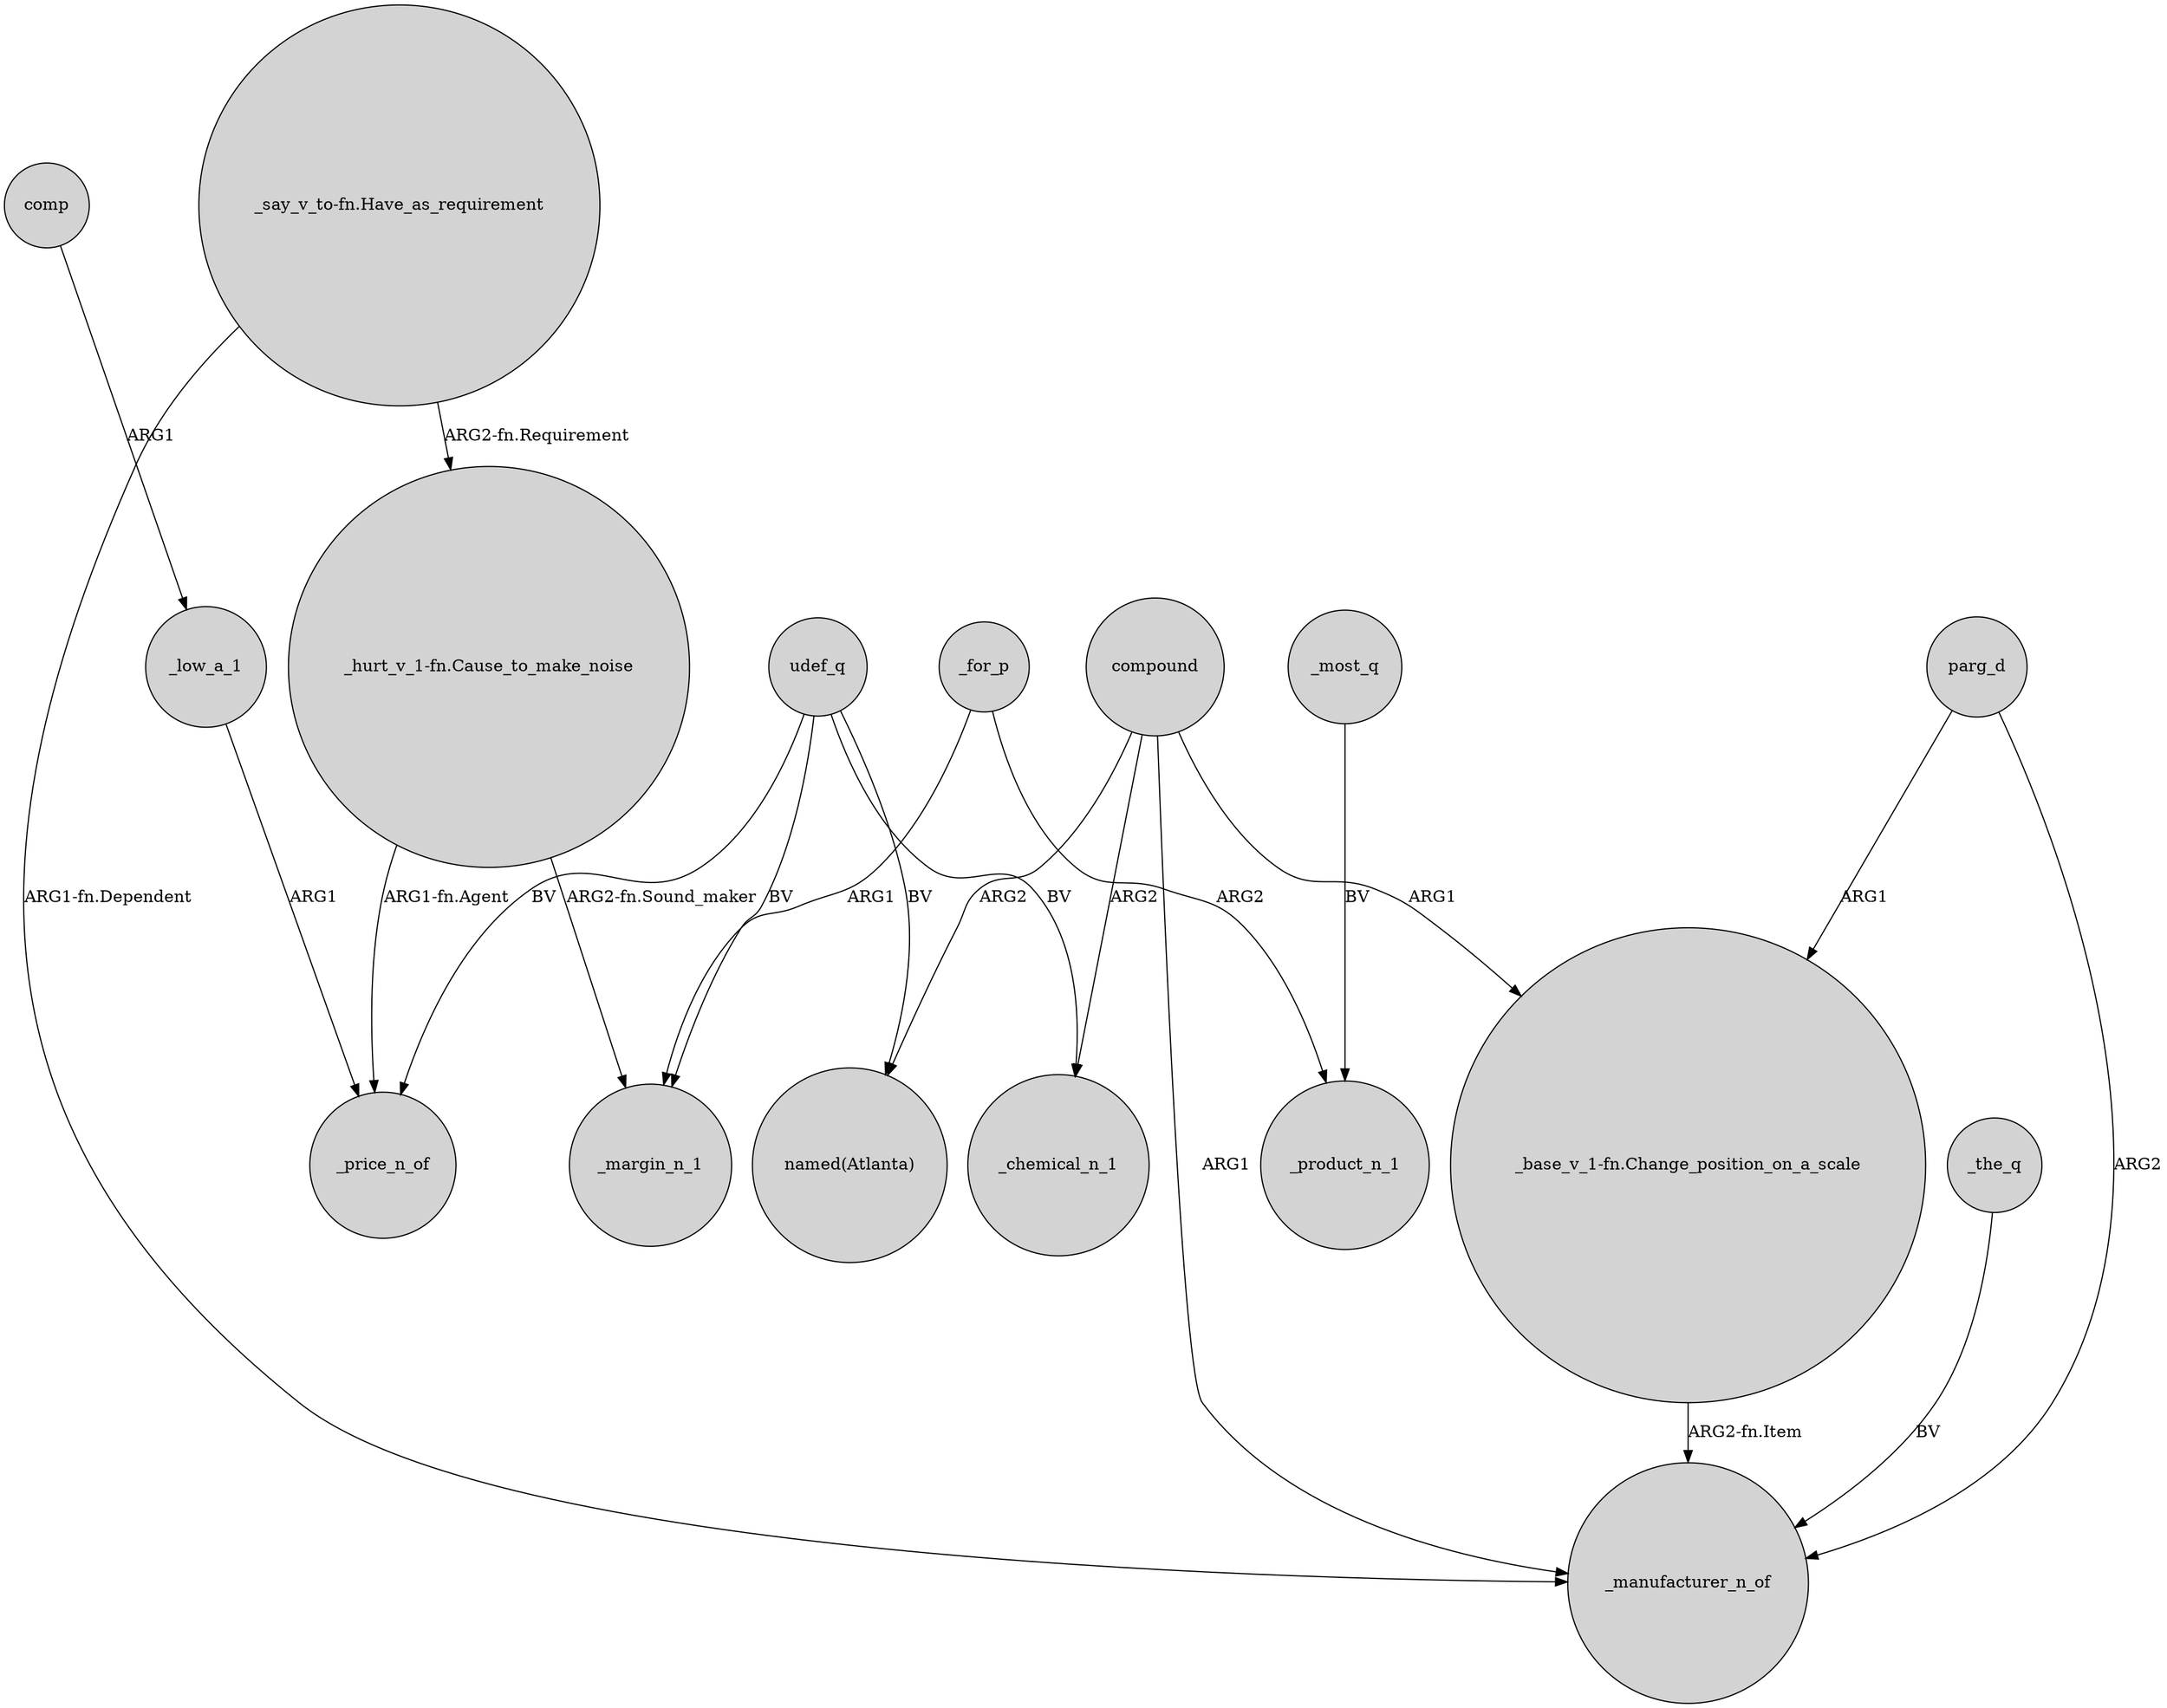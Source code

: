 digraph {
	node [shape=circle style=filled]
	"_say_v_to-fn.Have_as_requirement" -> "_hurt_v_1-fn.Cause_to_make_noise" [label="ARG2-fn.Requirement"]
	comp -> _low_a_1 [label=ARG1]
	compound -> _chemical_n_1 [label=ARG2]
	parg_d -> "_base_v_1-fn.Change_position_on_a_scale" [label=ARG1]
	udef_q -> _price_n_of [label=BV]
	_for_p -> _product_n_1 [label=ARG2]
	_most_q -> _product_n_1 [label=BV]
	udef_q -> _margin_n_1 [label=BV]
	"_hurt_v_1-fn.Cause_to_make_noise" -> _margin_n_1 [label="ARG2-fn.Sound_maker"]
	udef_q -> _chemical_n_1 [label=BV]
	"_say_v_to-fn.Have_as_requirement" -> _manufacturer_n_of [label="ARG1-fn.Dependent"]
	_low_a_1 -> _price_n_of [label=ARG1]
	"_base_v_1-fn.Change_position_on_a_scale" -> _manufacturer_n_of [label="ARG2-fn.Item"]
	_the_q -> _manufacturer_n_of [label=BV]
	udef_q -> "named(Atlanta)" [label=BV]
	compound -> "named(Atlanta)" [label=ARG2]
	_for_p -> _margin_n_1 [label=ARG1]
	compound -> "_base_v_1-fn.Change_position_on_a_scale" [label=ARG1]
	parg_d -> _manufacturer_n_of [label=ARG2]
	compound -> _manufacturer_n_of [label=ARG1]
	"_hurt_v_1-fn.Cause_to_make_noise" -> _price_n_of [label="ARG1-fn.Agent"]
}
